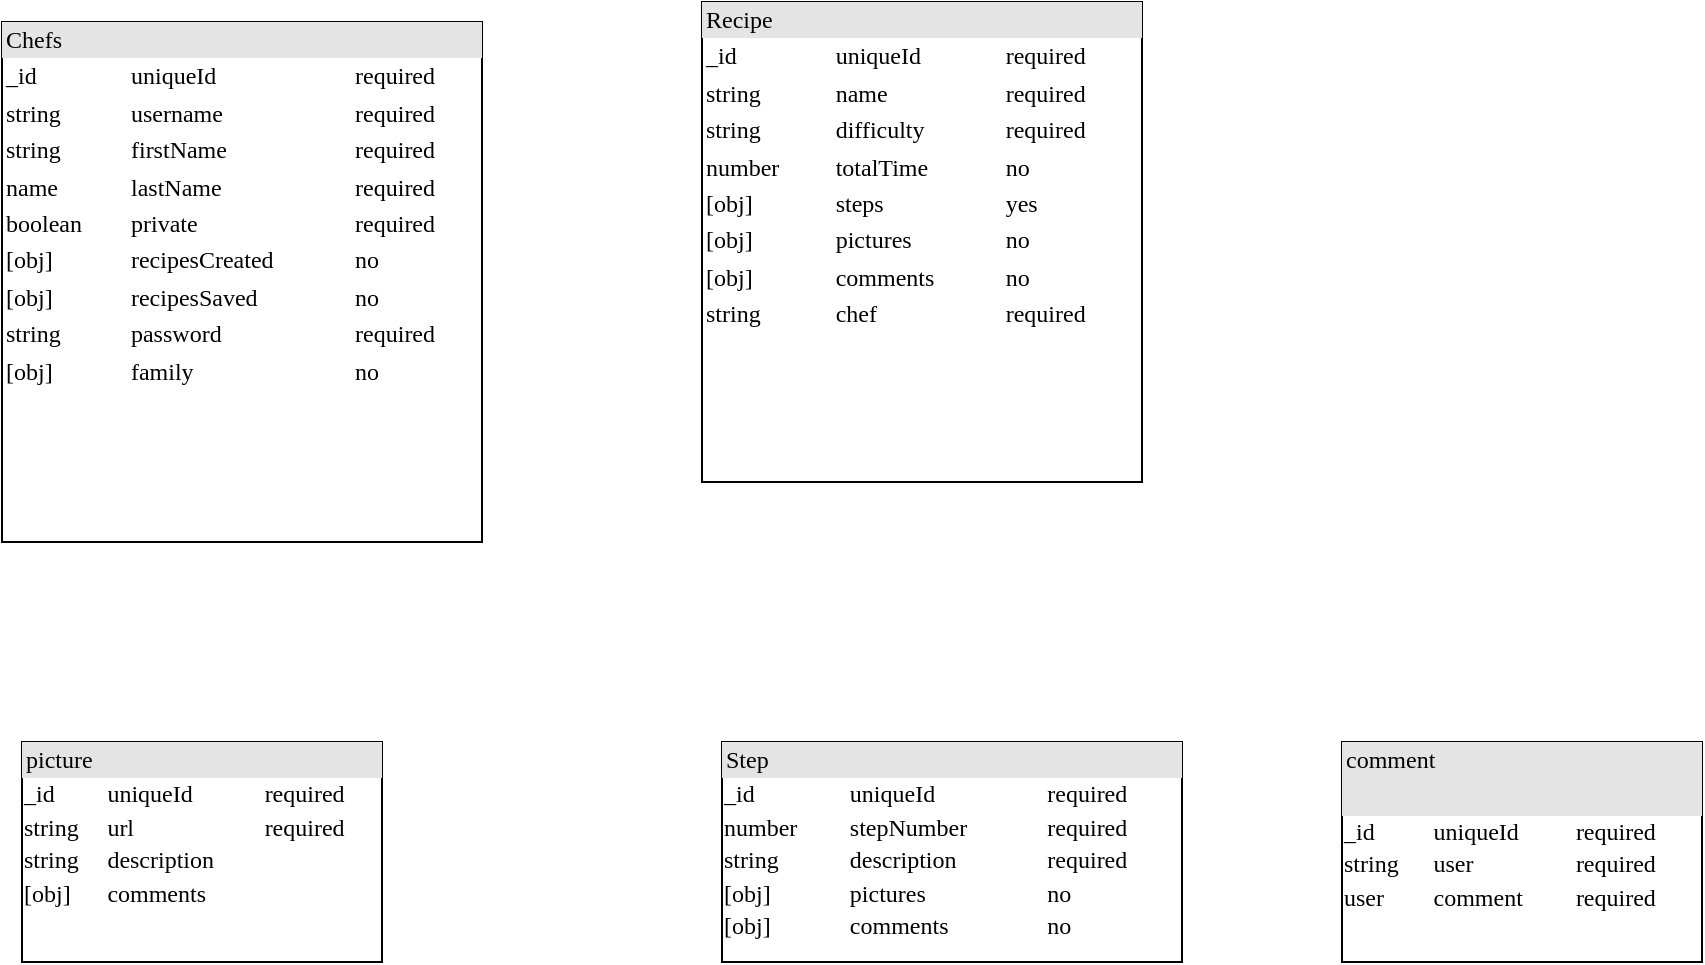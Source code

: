 <mxfile version="17.2.1" type="github">
  <diagram name="Page-1" id="2ca16b54-16f6-2749-3443-fa8db7711227">
    <mxGraphModel dx="2946" dy="1130" grid="1" gridSize="10" guides="1" tooltips="1" connect="1" arrows="1" fold="1" page="0" pageScale="1" pageWidth="1100" pageHeight="850" background="none" math="0" shadow="0">
      <root>
        <mxCell id="0" />
        <mxCell id="1" parent="0" />
        <mxCell id="2ed32ef02a7f4228-4" value="&lt;div style=&quot;box-sizing: border-box ; width: 100% ; background: #e4e4e4 ; padding: 2px&quot;&gt;Chefs&lt;/div&gt;&lt;table style=&quot;width: 100% ; font-size: 1em&quot; cellpadding=&quot;2&quot; cellspacing=&quot;0&quot;&gt;&lt;tbody&gt;&lt;tr&gt;&lt;td&gt;_id&lt;/td&gt;&lt;td&gt;uniqueId&lt;/td&gt;&lt;td&gt;required&lt;/td&gt;&lt;/tr&gt;&lt;tr&gt;&lt;td&gt;string&lt;/td&gt;&lt;td&gt;username&lt;/td&gt;&lt;td&gt;required&lt;br&gt;&lt;/td&gt;&lt;/tr&gt;&lt;tr&gt;&lt;td&gt;string&lt;/td&gt;&lt;td&gt;firstName&lt;/td&gt;&lt;td&gt;required&lt;br&gt;&lt;/td&gt;&lt;/tr&gt;&lt;tr&gt;&lt;td&gt;name&lt;/td&gt;&lt;td&gt;lastName&lt;br&gt;&lt;/td&gt;&lt;td&gt;required&lt;br&gt;&lt;/td&gt;&lt;/tr&gt;&lt;tr&gt;&lt;td&gt;boolean&lt;/td&gt;&lt;td&gt;private&lt;/td&gt;&lt;td&gt;required&lt;br&gt;&lt;/td&gt;&lt;/tr&gt;&lt;tr&gt;&lt;td&gt;[obj]&lt;br&gt;&lt;/td&gt;&lt;td&gt;recipesCreated&lt;/td&gt;&lt;td&gt;no&lt;/td&gt;&lt;/tr&gt;&lt;tr&gt;&lt;td&gt;[obj]&lt;br&gt;&lt;/td&gt;&lt;td&gt;recipesSaved&lt;/td&gt;&lt;td&gt;no&lt;/td&gt;&lt;/tr&gt;&lt;tr&gt;&lt;td&gt;string&lt;/td&gt;&lt;td&gt;password&lt;/td&gt;&lt;td&gt;required&lt;br&gt;&lt;/td&gt;&lt;/tr&gt;&lt;tr&gt;&lt;td&gt;[obj]&lt;br&gt;&lt;/td&gt;&lt;td&gt;family&lt;/td&gt;&lt;td&gt;no&lt;/td&gt;&lt;/tr&gt;&lt;/tbody&gt;&lt;/table&gt;" style="verticalAlign=top;align=left;overflow=fill;html=1;rounded=0;shadow=0;comic=0;labelBackgroundColor=none;strokeWidth=1;fontFamily=Verdana;fontSize=12" parent="1" vertex="1">
          <mxGeometry x="90" y="70" width="240" height="260" as="geometry" />
        </mxCell>
        <mxCell id="nD4opCiTAH2ZllQkiQKj-14" value="&lt;div style=&quot;box-sizing: border-box ; width: 100% ; background: #e4e4e4 ; padding: 2px&quot;&gt;Recipe&lt;br&gt;&lt;/div&gt;&lt;table style=&quot;width: 100% ; font-size: 1em&quot; cellpadding=&quot;2&quot; cellspacing=&quot;0&quot;&gt;&lt;tbody&gt;&lt;tr&gt;&lt;td&gt;_id&lt;/td&gt;&lt;td&gt;uniqueId&lt;/td&gt;&lt;td&gt;required&lt;/td&gt;&lt;/tr&gt;&lt;tr&gt;&lt;td&gt;string&lt;/td&gt;&lt;td&gt;name&lt;/td&gt;&lt;td&gt;required&lt;br&gt;&lt;/td&gt;&lt;/tr&gt;&lt;tr&gt;&lt;td&gt;string&lt;br&gt;&lt;/td&gt;&lt;td&gt;difficulty&lt;/td&gt;&lt;td&gt;required&lt;br&gt;&lt;/td&gt;&lt;/tr&gt;&lt;tr&gt;&lt;td&gt;number&lt;/td&gt;&lt;td&gt;totalTime&lt;/td&gt;&lt;td&gt;no&lt;/td&gt;&lt;/tr&gt;&lt;tr&gt;&lt;td&gt;[obj]&lt;br&gt;&lt;/td&gt;&lt;td&gt;steps&lt;/td&gt;&lt;td&gt;yes&lt;/td&gt;&lt;/tr&gt;&lt;tr&gt;&lt;td&gt;[obj]&lt;br&gt;&lt;/td&gt;&lt;td&gt;pictures&lt;/td&gt;&lt;td&gt;no&lt;/td&gt;&lt;/tr&gt;&lt;tr&gt;&lt;td&gt;[obj]&lt;br&gt;&lt;/td&gt;&lt;td&gt;comments&lt;/td&gt;&lt;td&gt;no&lt;/td&gt;&lt;/tr&gt;&lt;tr&gt;&lt;td&gt;string&lt;/td&gt;&lt;td&gt;chef&lt;/td&gt;&lt;td&gt;required&lt;/td&gt;&lt;/tr&gt;&lt;tr&gt;&lt;td&gt;&lt;br&gt;&lt;/td&gt;&lt;td&gt;&lt;br&gt;&lt;/td&gt;&lt;td&gt;&lt;br&gt;&lt;/td&gt;&lt;/tr&gt;&lt;/tbody&gt;&lt;/table&gt;" style="verticalAlign=top;align=left;overflow=fill;html=1;rounded=0;shadow=0;comic=0;labelBackgroundColor=none;strokeWidth=1;fontFamily=Verdana;fontSize=12" vertex="1" parent="1">
          <mxGeometry x="440" y="60" width="220" height="240" as="geometry" />
        </mxCell>
        <mxCell id="nD4opCiTAH2ZllQkiQKj-18" value="&lt;div style=&quot;box-sizing: border-box ; width: 100% ; background: #e4e4e4 ; padding: 2px&quot;&gt;picture&lt;br&gt;&lt;/div&gt;&lt;table style=&quot;width: 100% ; font-size: 1em&quot; cellpadding=&quot;1&quot; cellspacing=&quot;0&quot;&gt;&lt;tbody&gt;&lt;tr&gt;&lt;td&gt;_id&lt;/td&gt;&lt;td&gt;uniqueId&lt;/td&gt;&lt;td&gt;required&lt;/td&gt;&lt;/tr&gt;&lt;tr&gt;&lt;td&gt;string&lt;/td&gt;&lt;td&gt;url&lt;/td&gt;&lt;td&gt;required&lt;/td&gt;&lt;/tr&gt;&lt;tr&gt;&lt;td&gt;string&lt;/td&gt;&lt;td&gt;description&lt;/td&gt;&lt;td&gt;&lt;br&gt;&lt;/td&gt;&lt;/tr&gt;&lt;tr&gt;&lt;td&gt;[obj]&lt;/td&gt;&lt;td&gt;comments&lt;/td&gt;&lt;td&gt;&lt;br&gt;&lt;/td&gt;&lt;/tr&gt;&lt;/tbody&gt;&lt;/table&gt;" style="verticalAlign=top;align=left;overflow=fill;html=1;rounded=0;shadow=0;comic=0;labelBackgroundColor=none;strokeWidth=1;fontFamily=Verdana;fontSize=12" vertex="1" parent="1">
          <mxGeometry x="100" y="430" width="180" height="110" as="geometry" />
        </mxCell>
        <mxCell id="nD4opCiTAH2ZllQkiQKj-19" value="&lt;div style=&quot;box-sizing: border-box ; width: 100% ; background: #e4e4e4 ; padding: 2px&quot;&gt;comment&lt;br&gt;&lt;/div&gt;&lt;div style=&quot;box-sizing: border-box ; width: 100% ; background: #e4e4e4 ; padding: 2px&quot;&gt;&lt;br&gt;&lt;/div&gt;&lt;table style=&quot;width: 100% ; font-size: 1em&quot; cellpadding=&quot;1&quot; cellspacing=&quot;0&quot;&gt;&lt;tbody&gt;&lt;tr&gt;&lt;td&gt;_id&lt;/td&gt;&lt;td&gt;uniqueId&lt;/td&gt;&lt;td&gt;required&lt;/td&gt;&lt;/tr&gt;&lt;tr&gt;&lt;td&gt;string&lt;/td&gt;&lt;td&gt;user&lt;/td&gt;&lt;td&gt;required&lt;/td&gt;&lt;/tr&gt;&lt;tr&gt;&lt;td&gt;user&lt;/td&gt;&lt;td&gt;comment&lt;/td&gt;&lt;td&gt;required&lt;/td&gt;&lt;/tr&gt;&lt;tr&gt;&lt;td&gt;&lt;br&gt;&lt;/td&gt;&lt;td&gt;&lt;br&gt;&lt;/td&gt;&lt;td&gt;&lt;br&gt;&lt;/td&gt;&lt;/tr&gt;&lt;/tbody&gt;&lt;/table&gt;" style="verticalAlign=top;align=left;overflow=fill;html=1;rounded=0;shadow=0;comic=0;labelBackgroundColor=none;strokeWidth=1;fontFamily=Verdana;fontSize=12" vertex="1" parent="1">
          <mxGeometry x="760" y="430" width="180" height="110" as="geometry" />
        </mxCell>
        <mxCell id="nD4opCiTAH2ZllQkiQKj-21" value="&lt;div style=&quot;box-sizing: border-box ; width: 100% ; background: #e4e4e4 ; padding: 2px&quot;&gt;Step&lt;/div&gt;&lt;table style=&quot;width: 100% ; font-size: 1em&quot; cellpadding=&quot;1&quot; cellspacing=&quot;0&quot;&gt;&lt;tbody&gt;&lt;tr&gt;&lt;td&gt;_id&lt;/td&gt;&lt;td&gt;uniqueId&lt;/td&gt;&lt;td&gt;required&lt;/td&gt;&lt;/tr&gt;&lt;tr&gt;&lt;td&gt;number&lt;/td&gt;&lt;td&gt;stepNumber&lt;/td&gt;&lt;td&gt;required&lt;/td&gt;&lt;/tr&gt;&lt;tr&gt;&lt;td&gt;string&lt;/td&gt;&lt;td&gt;description&lt;/td&gt;&lt;td&gt;required&lt;/td&gt;&lt;/tr&gt;&lt;tr&gt;&lt;td&gt;[obj]&lt;/td&gt;&lt;td&gt;pictures&lt;/td&gt;&lt;td&gt;no&lt;/td&gt;&lt;/tr&gt;&lt;tr&gt;&lt;td&gt;[obj]&lt;br&gt;&lt;/td&gt;&lt;td&gt;comments&lt;/td&gt;&lt;td&gt;no&lt;/td&gt;&lt;/tr&gt;&lt;/tbody&gt;&lt;/table&gt;" style="verticalAlign=top;align=left;overflow=fill;html=1;rounded=0;shadow=0;comic=0;labelBackgroundColor=none;strokeWidth=1;fontFamily=Verdana;fontSize=12" vertex="1" parent="1">
          <mxGeometry x="450" y="430" width="230" height="110" as="geometry" />
        </mxCell>
      </root>
    </mxGraphModel>
  </diagram>
</mxfile>
